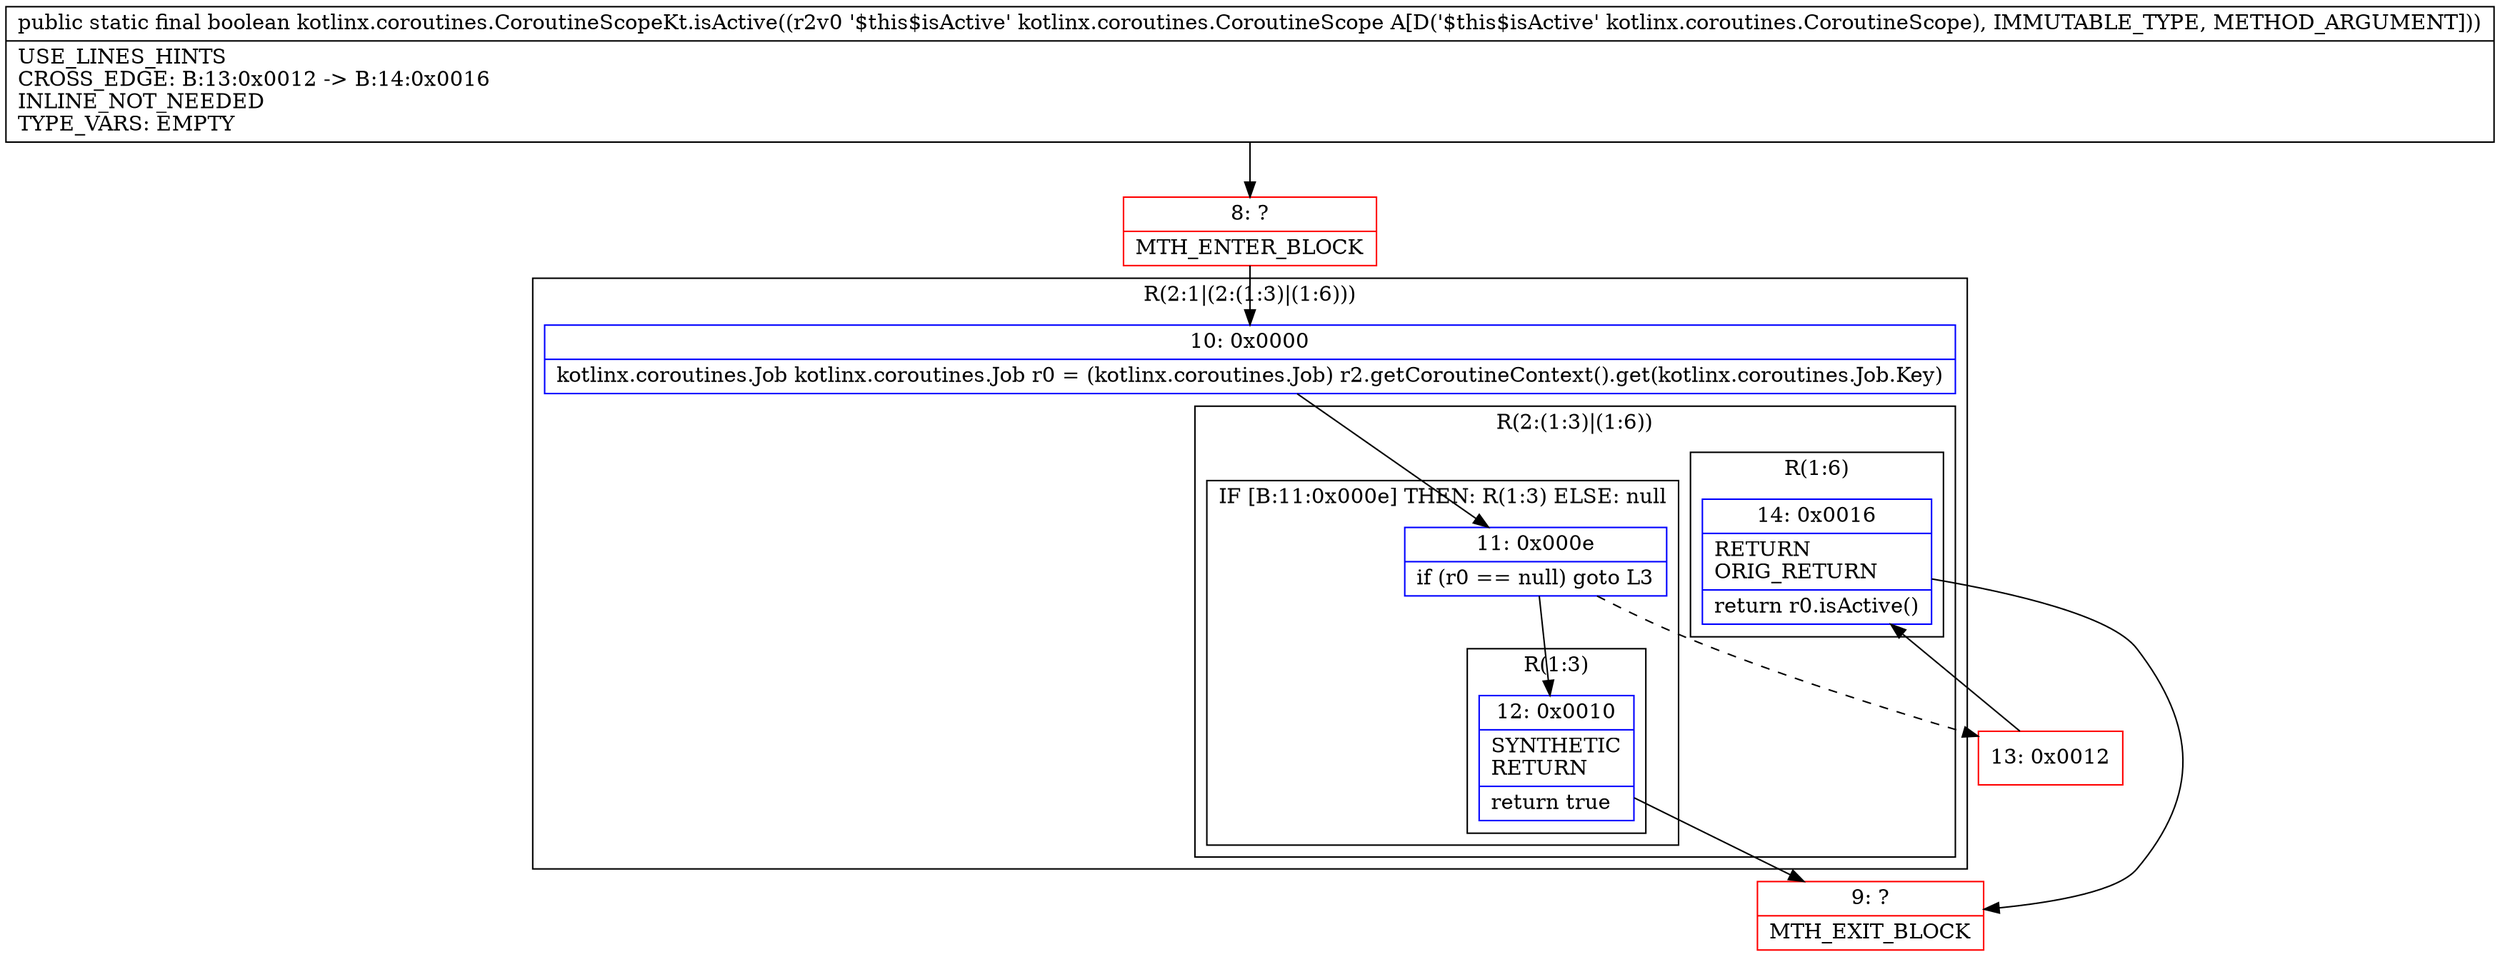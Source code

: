 digraph "CFG forkotlinx.coroutines.CoroutineScopeKt.isActive(Lkotlinx\/coroutines\/CoroutineScope;)Z" {
subgraph cluster_Region_928256693 {
label = "R(2:1|(2:(1:3)|(1:6)))";
node [shape=record,color=blue];
Node_10 [shape=record,label="{10\:\ 0x0000|kotlinx.coroutines.Job kotlinx.coroutines.Job r0 = (kotlinx.coroutines.Job) r2.getCoroutineContext().get(kotlinx.coroutines.Job.Key)\l}"];
subgraph cluster_Region_1236371995 {
label = "R(2:(1:3)|(1:6))";
node [shape=record,color=blue];
subgraph cluster_IfRegion_645327551 {
label = "IF [B:11:0x000e] THEN: R(1:3) ELSE: null";
node [shape=record,color=blue];
Node_11 [shape=record,label="{11\:\ 0x000e|if (r0 == null) goto L3\l}"];
subgraph cluster_Region_1320322275 {
label = "R(1:3)";
node [shape=record,color=blue];
Node_12 [shape=record,label="{12\:\ 0x0010|SYNTHETIC\lRETURN\l|return true\l}"];
}
}
subgraph cluster_Region_870510616 {
label = "R(1:6)";
node [shape=record,color=blue];
Node_14 [shape=record,label="{14\:\ 0x0016|RETURN\lORIG_RETURN\l|return r0.isActive()\l}"];
}
}
}
Node_8 [shape=record,color=red,label="{8\:\ ?|MTH_ENTER_BLOCK\l}"];
Node_9 [shape=record,color=red,label="{9\:\ ?|MTH_EXIT_BLOCK\l}"];
Node_13 [shape=record,color=red,label="{13\:\ 0x0012}"];
MethodNode[shape=record,label="{public static final boolean kotlinx.coroutines.CoroutineScopeKt.isActive((r2v0 '$this$isActive' kotlinx.coroutines.CoroutineScope A[D('$this$isActive' kotlinx.coroutines.CoroutineScope), IMMUTABLE_TYPE, METHOD_ARGUMENT]))  | USE_LINES_HINTS\lCROSS_EDGE: B:13:0x0012 \-\> B:14:0x0016\lINLINE_NOT_NEEDED\lTYPE_VARS: EMPTY\l}"];
MethodNode -> Node_8;Node_10 -> Node_11;
Node_11 -> Node_12;
Node_11 -> Node_13[style=dashed];
Node_12 -> Node_9;
Node_14 -> Node_9;
Node_8 -> Node_10;
Node_13 -> Node_14;
}

